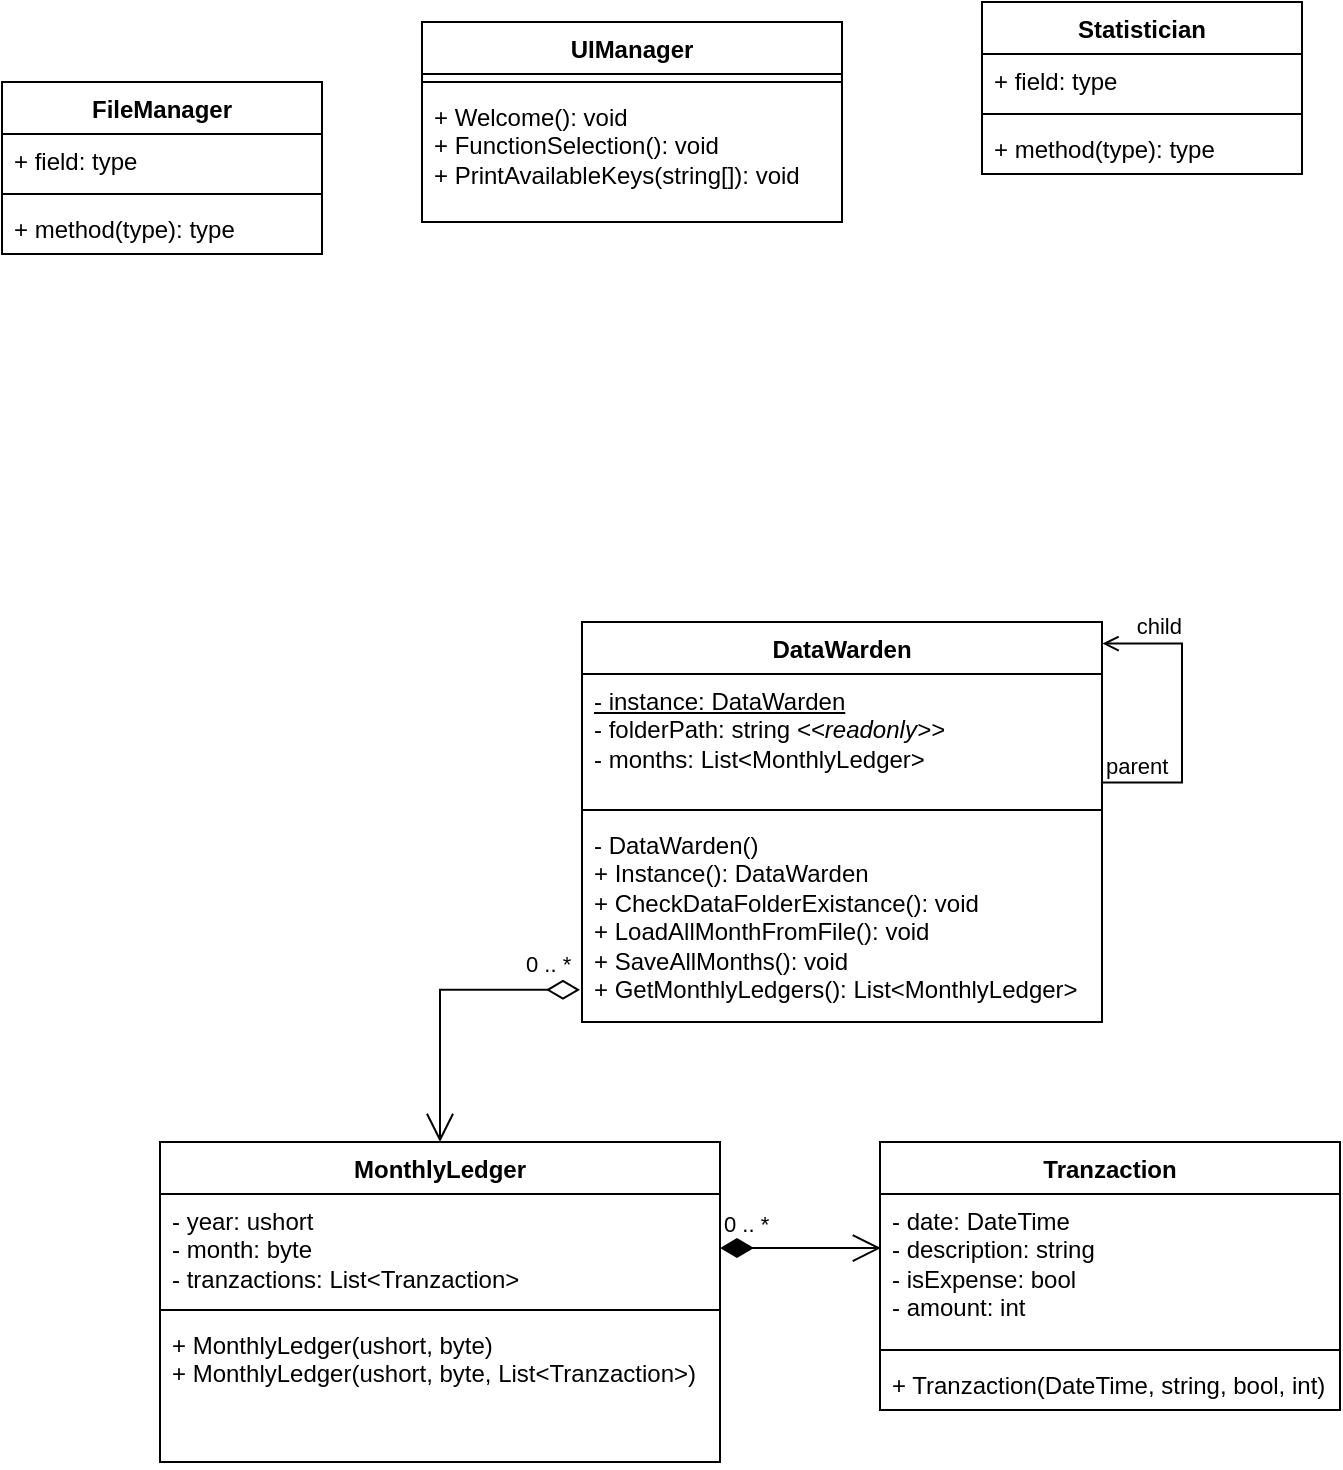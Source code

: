 <mxfile version="21.7.5" type="device">
  <diagram id="C5RBs43oDa-KdzZeNtuy" name="Page-1">
    <mxGraphModel dx="875" dy="1693" grid="1" gridSize="10" guides="1" tooltips="1" connect="1" arrows="1" fold="1" page="1" pageScale="1" pageWidth="827" pageHeight="1169" math="0" shadow="0">
      <root>
        <mxCell id="WIyWlLk6GJQsqaUBKTNV-0" />
        <mxCell id="WIyWlLk6GJQsqaUBKTNV-1" parent="WIyWlLk6GJQsqaUBKTNV-0" />
        <mxCell id="ByPCc2ygcb-9N-Sh1Vwa-0" value="Tranzaction" style="swimlane;fontStyle=1;align=center;verticalAlign=top;childLayout=stackLayout;horizontal=1;startSize=26;horizontalStack=0;resizeParent=1;resizeParentMax=0;resizeLast=0;collapsible=1;marginBottom=0;whiteSpace=wrap;html=1;" parent="WIyWlLk6GJQsqaUBKTNV-1" vertex="1">
          <mxGeometry x="479" y="100" width="230" height="134" as="geometry" />
        </mxCell>
        <mxCell id="ByPCc2ygcb-9N-Sh1Vwa-1" value="- date: DateTime&lt;br&gt;- description: string&lt;br&gt;- isExpense: bool&lt;br&gt;- amount: int" style="text;strokeColor=none;fillColor=none;align=left;verticalAlign=top;spacingLeft=4;spacingRight=4;overflow=hidden;rotatable=0;points=[[0,0.5],[1,0.5]];portConstraint=eastwest;whiteSpace=wrap;html=1;" parent="ByPCc2ygcb-9N-Sh1Vwa-0" vertex="1">
          <mxGeometry y="26" width="230" height="74" as="geometry" />
        </mxCell>
        <mxCell id="ByPCc2ygcb-9N-Sh1Vwa-2" value="" style="line;strokeWidth=1;fillColor=none;align=left;verticalAlign=middle;spacingTop=-1;spacingLeft=3;spacingRight=3;rotatable=0;labelPosition=right;points=[];portConstraint=eastwest;strokeColor=inherit;" parent="ByPCc2ygcb-9N-Sh1Vwa-0" vertex="1">
          <mxGeometry y="100" width="230" height="8" as="geometry" />
        </mxCell>
        <mxCell id="ByPCc2ygcb-9N-Sh1Vwa-3" value="+ Tranzaction(DateTime, string, bool, int)" style="text;strokeColor=none;fillColor=none;align=left;verticalAlign=top;spacingLeft=4;spacingRight=4;overflow=hidden;rotatable=0;points=[[0,0.5],[1,0.5]];portConstraint=eastwest;whiteSpace=wrap;html=1;" parent="ByPCc2ygcb-9N-Sh1Vwa-0" vertex="1">
          <mxGeometry y="108" width="230" height="26" as="geometry" />
        </mxCell>
        <mxCell id="ByPCc2ygcb-9N-Sh1Vwa-4" value="MonthlyLedger" style="swimlane;fontStyle=1;align=center;verticalAlign=top;childLayout=stackLayout;horizontal=1;startSize=26;horizontalStack=0;resizeParent=1;resizeParentMax=0;resizeLast=0;collapsible=1;marginBottom=0;whiteSpace=wrap;html=1;" parent="WIyWlLk6GJQsqaUBKTNV-1" vertex="1">
          <mxGeometry x="119" y="100" width="280" height="160" as="geometry" />
        </mxCell>
        <mxCell id="ByPCc2ygcb-9N-Sh1Vwa-5" value="- year: ushort&lt;br&gt;- month: byte&lt;br&gt;- tranzactions: List&amp;lt;Tranzaction&amp;gt;" style="text;strokeColor=none;fillColor=none;align=left;verticalAlign=top;spacingLeft=4;spacingRight=4;overflow=hidden;rotatable=0;points=[[0,0.5],[1,0.5]];portConstraint=eastwest;whiteSpace=wrap;html=1;" parent="ByPCc2ygcb-9N-Sh1Vwa-4" vertex="1">
          <mxGeometry y="26" width="280" height="54" as="geometry" />
        </mxCell>
        <mxCell id="ByPCc2ygcb-9N-Sh1Vwa-6" value="" style="line;strokeWidth=1;fillColor=none;align=left;verticalAlign=middle;spacingTop=-1;spacingLeft=3;spacingRight=3;rotatable=0;labelPosition=right;points=[];portConstraint=eastwest;strokeColor=inherit;" parent="ByPCc2ygcb-9N-Sh1Vwa-4" vertex="1">
          <mxGeometry y="80" width="280" height="8" as="geometry" />
        </mxCell>
        <mxCell id="ByPCc2ygcb-9N-Sh1Vwa-7" value="+ MonthlyLedger(ushort, byte)&lt;br&gt;+ MonthlyLedger(ushort, byte, List&amp;lt;Tranzaction&amp;gt;)" style="text;strokeColor=none;fillColor=none;align=left;verticalAlign=top;spacingLeft=4;spacingRight=4;overflow=hidden;rotatable=0;points=[[0,0.5],[1,0.5]];portConstraint=eastwest;whiteSpace=wrap;html=1;" parent="ByPCc2ygcb-9N-Sh1Vwa-4" vertex="1">
          <mxGeometry y="88" width="280" height="72" as="geometry" />
        </mxCell>
        <mxCell id="ByPCc2ygcb-9N-Sh1Vwa-8" value="0 .. *" style="endArrow=open;html=1;endSize=12;startArrow=diamondThin;startSize=14;startFill=1;edgeStyle=orthogonalEdgeStyle;align=left;verticalAlign=bottom;rounded=0;exitX=1;exitY=0.5;exitDx=0;exitDy=0;entryX=0.002;entryY=0.365;entryDx=0;entryDy=0;entryPerimeter=0;" parent="WIyWlLk6GJQsqaUBKTNV-1" source="ByPCc2ygcb-9N-Sh1Vwa-5" target="ByPCc2ygcb-9N-Sh1Vwa-1" edge="1">
          <mxGeometry x="-1" y="3" relative="1" as="geometry">
            <mxPoint x="499" y="330" as="sourcePoint" />
            <mxPoint x="659" y="330" as="targetPoint" />
          </mxGeometry>
        </mxCell>
        <mxCell id="ByPCc2ygcb-9N-Sh1Vwa-9" value="DataWarden" style="swimlane;fontStyle=1;align=center;verticalAlign=top;childLayout=stackLayout;horizontal=1;startSize=26;horizontalStack=0;resizeParent=1;resizeParentMax=0;resizeLast=0;collapsible=1;marginBottom=0;whiteSpace=wrap;html=1;" parent="WIyWlLk6GJQsqaUBKTNV-1" vertex="1">
          <mxGeometry x="330" y="-160" width="260" height="200" as="geometry" />
        </mxCell>
        <mxCell id="ByPCc2ygcb-9N-Sh1Vwa-10" value="&lt;u&gt;- instance: DataWarden&lt;/u&gt;&lt;br&gt;- folderPath: string &lt;i&gt;&amp;lt;&amp;lt;readonly&amp;gt;&amp;gt;&lt;/i&gt;&lt;br&gt;- months: List&amp;lt;MonthlyLedger&amp;gt;" style="text;strokeColor=none;fillColor=none;align=left;verticalAlign=top;spacingLeft=4;spacingRight=4;overflow=hidden;rotatable=0;points=[[0,0.5],[1,0.5]];portConstraint=eastwest;whiteSpace=wrap;html=1;" parent="ByPCc2ygcb-9N-Sh1Vwa-9" vertex="1">
          <mxGeometry y="26" width="260" height="64" as="geometry" />
        </mxCell>
        <mxCell id="ByPCc2ygcb-9N-Sh1Vwa-11" value="" style="line;strokeWidth=1;fillColor=none;align=left;verticalAlign=middle;spacingTop=-1;spacingLeft=3;spacingRight=3;rotatable=0;labelPosition=right;points=[];portConstraint=eastwest;strokeColor=inherit;" parent="ByPCc2ygcb-9N-Sh1Vwa-9" vertex="1">
          <mxGeometry y="90" width="260" height="8" as="geometry" />
        </mxCell>
        <mxCell id="ByPCc2ygcb-9N-Sh1Vwa-12" value="- DataWarden()&lt;br&gt;+ Instance(): DataWarden&lt;br&gt;+ CheckDataFolderExistance(): void&lt;br&gt;+ LoadAllMonthFromFile(): void&lt;br&gt;+ SaveAllMonths(): void&lt;br&gt;+ GetMonthlyLedgers(): List&amp;lt;MonthlyLedger&amp;gt;" style="text;strokeColor=none;fillColor=none;align=left;verticalAlign=top;spacingLeft=4;spacingRight=4;overflow=hidden;rotatable=0;points=[[0,0.5],[1,0.5]];portConstraint=eastwest;whiteSpace=wrap;html=1;" parent="ByPCc2ygcb-9N-Sh1Vwa-9" vertex="1">
          <mxGeometry y="98" width="260" height="102" as="geometry" />
        </mxCell>
        <mxCell id="ByPCc2ygcb-9N-Sh1Vwa-15" value="" style="endArrow=open;html=1;edgeStyle=orthogonalEdgeStyle;rounded=0;exitX=1.001;exitY=0.847;exitDx=0;exitDy=0;exitPerimeter=0;entryX=1.001;entryY=0.054;entryDx=0;entryDy=0;entryPerimeter=0;startArrow=none;startFill=0;endFill=0;" parent="ByPCc2ygcb-9N-Sh1Vwa-9" source="ByPCc2ygcb-9N-Sh1Vwa-10" target="ByPCc2ygcb-9N-Sh1Vwa-9" edge="1">
          <mxGeometry relative="1" as="geometry">
            <mxPoint x="40" y="260" as="sourcePoint" />
            <mxPoint x="290" y="10" as="targetPoint" />
            <Array as="points">
              <mxPoint x="300" y="80" />
              <mxPoint x="300" y="11" />
            </Array>
          </mxGeometry>
        </mxCell>
        <mxCell id="ByPCc2ygcb-9N-Sh1Vwa-16" value="parent" style="edgeLabel;resizable=0;html=1;align=left;verticalAlign=bottom;" parent="ByPCc2ygcb-9N-Sh1Vwa-15" connectable="0" vertex="1">
          <mxGeometry x="-1" relative="1" as="geometry" />
        </mxCell>
        <mxCell id="ByPCc2ygcb-9N-Sh1Vwa-17" value="child" style="edgeLabel;resizable=0;html=1;align=right;verticalAlign=bottom;" parent="ByPCc2ygcb-9N-Sh1Vwa-15" connectable="0" vertex="1">
          <mxGeometry x="1" relative="1" as="geometry">
            <mxPoint x="40" as="offset" />
          </mxGeometry>
        </mxCell>
        <mxCell id="ByPCc2ygcb-9N-Sh1Vwa-13" value="0 .. *" style="endArrow=open;html=1;endSize=12;startArrow=diamondThin;startSize=14;startFill=0;edgeStyle=orthogonalEdgeStyle;align=left;verticalAlign=bottom;rounded=0;exitX=-0.004;exitY=0.842;exitDx=0;exitDy=0;entryX=0.5;entryY=0;entryDx=0;entryDy=0;exitPerimeter=0;" parent="WIyWlLk6GJQsqaUBKTNV-1" source="ByPCc2ygcb-9N-Sh1Vwa-12" target="ByPCc2ygcb-9N-Sh1Vwa-4" edge="1">
          <mxGeometry x="-0.603" y="-4" relative="1" as="geometry">
            <mxPoint x="440" y="50" as="sourcePoint" />
            <mxPoint x="600" y="50" as="targetPoint" />
            <mxPoint as="offset" />
          </mxGeometry>
        </mxCell>
        <mxCell id="ByPCc2ygcb-9N-Sh1Vwa-18" value="Statistician" style="swimlane;fontStyle=1;align=center;verticalAlign=top;childLayout=stackLayout;horizontal=1;startSize=26;horizontalStack=0;resizeParent=1;resizeParentMax=0;resizeLast=0;collapsible=1;marginBottom=0;whiteSpace=wrap;html=1;" parent="WIyWlLk6GJQsqaUBKTNV-1" vertex="1">
          <mxGeometry x="530" y="-470" width="160" height="86" as="geometry" />
        </mxCell>
        <mxCell id="ByPCc2ygcb-9N-Sh1Vwa-19" value="+ field: type" style="text;strokeColor=none;fillColor=none;align=left;verticalAlign=top;spacingLeft=4;spacingRight=4;overflow=hidden;rotatable=0;points=[[0,0.5],[1,0.5]];portConstraint=eastwest;whiteSpace=wrap;html=1;" parent="ByPCc2ygcb-9N-Sh1Vwa-18" vertex="1">
          <mxGeometry y="26" width="160" height="26" as="geometry" />
        </mxCell>
        <mxCell id="ByPCc2ygcb-9N-Sh1Vwa-20" value="" style="line;strokeWidth=1;fillColor=none;align=left;verticalAlign=middle;spacingTop=-1;spacingLeft=3;spacingRight=3;rotatable=0;labelPosition=right;points=[];portConstraint=eastwest;strokeColor=inherit;" parent="ByPCc2ygcb-9N-Sh1Vwa-18" vertex="1">
          <mxGeometry y="52" width="160" height="8" as="geometry" />
        </mxCell>
        <mxCell id="ByPCc2ygcb-9N-Sh1Vwa-21" value="+ method(type): type" style="text;strokeColor=none;fillColor=none;align=left;verticalAlign=top;spacingLeft=4;spacingRight=4;overflow=hidden;rotatable=0;points=[[0,0.5],[1,0.5]];portConstraint=eastwest;whiteSpace=wrap;html=1;" parent="ByPCc2ygcb-9N-Sh1Vwa-18" vertex="1">
          <mxGeometry y="60" width="160" height="26" as="geometry" />
        </mxCell>
        <mxCell id="ByPCc2ygcb-9N-Sh1Vwa-22" value="FileManager" style="swimlane;fontStyle=1;align=center;verticalAlign=top;childLayout=stackLayout;horizontal=1;startSize=26;horizontalStack=0;resizeParent=1;resizeParentMax=0;resizeLast=0;collapsible=1;marginBottom=0;whiteSpace=wrap;html=1;" parent="WIyWlLk6GJQsqaUBKTNV-1" vertex="1">
          <mxGeometry x="40" y="-430" width="160" height="86" as="geometry" />
        </mxCell>
        <mxCell id="ByPCc2ygcb-9N-Sh1Vwa-23" value="+ field: type" style="text;strokeColor=none;fillColor=none;align=left;verticalAlign=top;spacingLeft=4;spacingRight=4;overflow=hidden;rotatable=0;points=[[0,0.5],[1,0.5]];portConstraint=eastwest;whiteSpace=wrap;html=1;" parent="ByPCc2ygcb-9N-Sh1Vwa-22" vertex="1">
          <mxGeometry y="26" width="160" height="26" as="geometry" />
        </mxCell>
        <mxCell id="ByPCc2ygcb-9N-Sh1Vwa-24" value="" style="line;strokeWidth=1;fillColor=none;align=left;verticalAlign=middle;spacingTop=-1;spacingLeft=3;spacingRight=3;rotatable=0;labelPosition=right;points=[];portConstraint=eastwest;strokeColor=inherit;" parent="ByPCc2ygcb-9N-Sh1Vwa-22" vertex="1">
          <mxGeometry y="52" width="160" height="8" as="geometry" />
        </mxCell>
        <mxCell id="ByPCc2ygcb-9N-Sh1Vwa-25" value="+ method(type): type" style="text;strokeColor=none;fillColor=none;align=left;verticalAlign=top;spacingLeft=4;spacingRight=4;overflow=hidden;rotatable=0;points=[[0,0.5],[1,0.5]];portConstraint=eastwest;whiteSpace=wrap;html=1;" parent="ByPCc2ygcb-9N-Sh1Vwa-22" vertex="1">
          <mxGeometry y="60" width="160" height="26" as="geometry" />
        </mxCell>
        <mxCell id="ByPCc2ygcb-9N-Sh1Vwa-26" value="UIManager" style="swimlane;fontStyle=1;align=center;verticalAlign=top;childLayout=stackLayout;horizontal=1;startSize=26;horizontalStack=0;resizeParent=1;resizeParentMax=0;resizeLast=0;collapsible=1;marginBottom=0;whiteSpace=wrap;html=1;" parent="WIyWlLk6GJQsqaUBKTNV-1" vertex="1">
          <mxGeometry x="250" y="-460" width="210" height="100" as="geometry" />
        </mxCell>
        <mxCell id="ByPCc2ygcb-9N-Sh1Vwa-28" value="" style="line;strokeWidth=1;fillColor=none;align=left;verticalAlign=middle;spacingTop=-1;spacingLeft=3;spacingRight=3;rotatable=0;labelPosition=right;points=[];portConstraint=eastwest;strokeColor=inherit;" parent="ByPCc2ygcb-9N-Sh1Vwa-26" vertex="1">
          <mxGeometry y="26" width="210" height="8" as="geometry" />
        </mxCell>
        <mxCell id="ByPCc2ygcb-9N-Sh1Vwa-29" value="+ Welcome(): void&lt;br&gt;+ FunctionSelection(): void&lt;br&gt;+ PrintAvailableKeys(string[]): void" style="text;strokeColor=none;fillColor=none;align=left;verticalAlign=top;spacingLeft=4;spacingRight=4;overflow=hidden;rotatable=0;points=[[0,0.5],[1,0.5]];portConstraint=eastwest;whiteSpace=wrap;html=1;" parent="ByPCc2ygcb-9N-Sh1Vwa-26" vertex="1">
          <mxGeometry y="34" width="210" height="66" as="geometry" />
        </mxCell>
      </root>
    </mxGraphModel>
  </diagram>
</mxfile>
